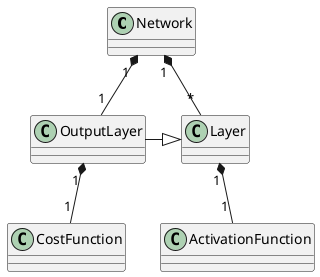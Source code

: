 @startuml

skinparam defaultFontName Inconsolata

class Network

class Layer

class OutputLayer

class ActivationFunction

class CostFunction

Network "1"*--"      *" Layer
Network "           1"*--"1" OutputLayer
Layer <|-left- OutputLayer
Layer "1"*--"     1" ActivationFunction
OutputLayer "     1"*--"1" CostFunction

@enduml
